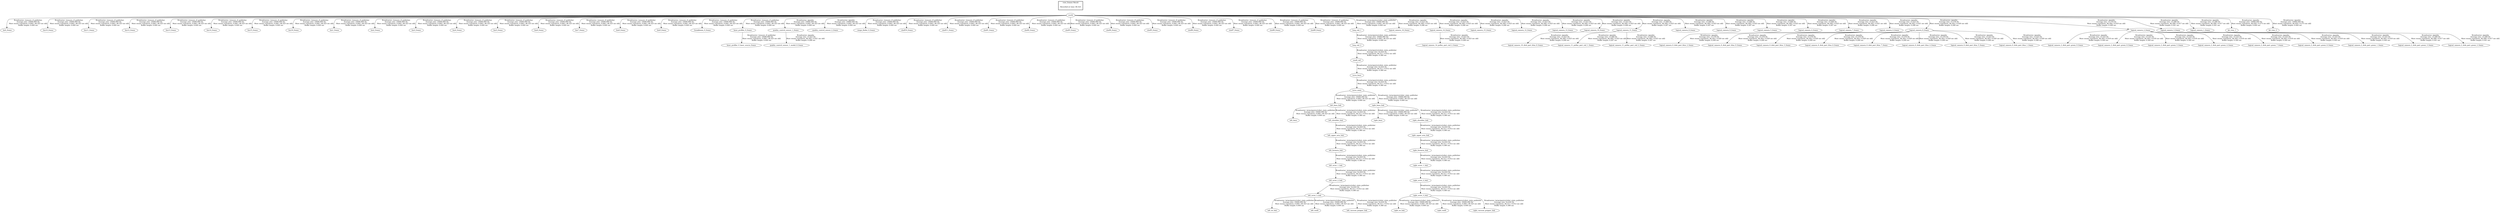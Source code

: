 digraph G {
"world" -> "belt_frame"[label="Broadcaster: /sensors_tf_publisher\nAverage rate: 10000.000 Hz\nMost recent transform: 0.000 ( 46.323 sec old)\nBuffer length: 0.000 sec\n"];
"world" -> "bin10_frame"[label="Broadcaster: /sensors_tf_publisher\nAverage rate: 10000.000 Hz\nMost recent transform: 0.000 ( 46.323 sec old)\nBuffer length: 0.000 sec\n"];
"world" -> "bin11_frame"[label="Broadcaster: /sensors_tf_publisher\nAverage rate: 10000.000 Hz\nMost recent transform: 0.000 ( 46.323 sec old)\nBuffer length: 0.000 sec\n"];
"world" -> "bin12_frame"[label="Broadcaster: /sensors_tf_publisher\nAverage rate: 10000.000 Hz\nMost recent transform: 0.000 ( 46.323 sec old)\nBuffer length: 0.000 sec\n"];
"world" -> "bin13_frame"[label="Broadcaster: /sensors_tf_publisher\nAverage rate: 10000.000 Hz\nMost recent transform: 0.000 ( 46.323 sec old)\nBuffer length: 0.000 sec\n"];
"world" -> "bin14_frame"[label="Broadcaster: /sensors_tf_publisher\nAverage rate: 10000.000 Hz\nMost recent transform: 0.000 ( 46.323 sec old)\nBuffer length: 0.000 sec\n"];
"world" -> "bin15_frame"[label="Broadcaster: /sensors_tf_publisher\nAverage rate: 10000.000 Hz\nMost recent transform: 0.000 ( 46.323 sec old)\nBuffer length: 0.000 sec\n"];
"world" -> "bin16_frame"[label="Broadcaster: /sensors_tf_publisher\nAverage rate: 10000.000 Hz\nMost recent transform: 0.000 ( 46.323 sec old)\nBuffer length: 0.000 sec\n"];
"world" -> "bin1_frame"[label="Broadcaster: /sensors_tf_publisher\nAverage rate: 10000.000 Hz\nMost recent transform: 0.000 ( 46.323 sec old)\nBuffer length: 0.000 sec\n"];
"world" -> "bin2_frame"[label="Broadcaster: /sensors_tf_publisher\nAverage rate: 10000.000 Hz\nMost recent transform: 0.000 ( 46.323 sec old)\nBuffer length: 0.000 sec\n"];
"world" -> "bin3_frame"[label="Broadcaster: /sensors_tf_publisher\nAverage rate: 10000.000 Hz\nMost recent transform: 0.000 ( 46.323 sec old)\nBuffer length: 0.000 sec\n"];
"world" -> "bin4_frame"[label="Broadcaster: /sensors_tf_publisher\nAverage rate: 10000.000 Hz\nMost recent transform: 0.000 ( 46.323 sec old)\nBuffer length: 0.000 sec\n"];
"world" -> "bin5_frame"[label="Broadcaster: /sensors_tf_publisher\nAverage rate: 10000.000 Hz\nMost recent transform: 0.000 ( 46.323 sec old)\nBuffer length: 0.000 sec\n"];
"world" -> "bin6_frame"[label="Broadcaster: /sensors_tf_publisher\nAverage rate: 10000.000 Hz\nMost recent transform: 0.000 ( 46.323 sec old)\nBuffer length: 0.000 sec\n"];
"world" -> "bin7_frame"[label="Broadcaster: /sensors_tf_publisher\nAverage rate: 10000.000 Hz\nMost recent transform: 0.000 ( 46.323 sec old)\nBuffer length: 0.000 sec\n"];
"world" -> "bin8_frame"[label="Broadcaster: /sensors_tf_publisher\nAverage rate: 10000.000 Hz\nMost recent transform: 0.000 ( 46.323 sec old)\nBuffer length: 0.000 sec\n"];
"world" -> "bin9_frame"[label="Broadcaster: /sensors_tf_publisher\nAverage rate: 10000.000 Hz\nMost recent transform: 0.000 ( 46.323 sec old)\nBuffer length: 0.000 sec\n"];
"world" -> "breakbeam_0_frame"[label="Broadcaster: /sensors_tf_publisher\nAverage rate: 10000.000 Hz\nMost recent transform: 0.000 ( 46.323 sec old)\nBuffer length: 0.000 sec\n"];
"world" -> "laser_profiler_0_frame"[label="Broadcaster: /sensors_tf_publisher\nAverage rate: 10000.000 Hz\nMost recent transform: 0.000 ( 46.323 sec old)\nBuffer length: 0.000 sec\n"];
"laser_profiler_0_frame" -> "laser_profiler_0_laser_source_frame"[label="Broadcaster: /sensors_tf_publisher\nAverage rate: 10000.000 Hz\nMost recent transform: 0.000 ( 46.323 sec old)\nBuffer length: 0.000 sec\n"];
"world" -> "quality_control_sensor_1_frame"[label="Broadcaster: /gazebo\nAverage rate: 10000.000 Hz\nMost recent transform: 0.000 ( 46.323 sec old)\nBuffer length: 0.000 sec\n"];
"world" -> "quality_control_sensor_2_frame"[label="Broadcaster: /gazebo\nAverage rate: 10000.000 Hz\nMost recent transform: 0.000 ( 46.323 sec old)\nBuffer length: 0.000 sec\n"];
"world" -> "range_finder_0_frame"[label="Broadcaster: /sensors_tf_publisher\nAverage rate: 10000.000 Hz\nMost recent transform: 0.000 ( 46.323 sec old)\nBuffer length: 0.000 sec\n"];
"world" -> "shelf10_frame"[label="Broadcaster: /sensors_tf_publisher\nAverage rate: 10000.000 Hz\nMost recent transform: 0.000 ( 46.323 sec old)\nBuffer length: 0.000 sec\n"];
"world" -> "shelf11_frame"[label="Broadcaster: /sensors_tf_publisher\nAverage rate: 10000.000 Hz\nMost recent transform: 0.000 ( 46.323 sec old)\nBuffer length: 0.000 sec\n"];
"world" -> "shelf1_frame"[label="Broadcaster: /sensors_tf_publisher\nAverage rate: 10000.000 Hz\nMost recent transform: 0.000 ( 46.323 sec old)\nBuffer length: 0.000 sec\n"];
"world" -> "shelf2_frame"[label="Broadcaster: /sensors_tf_publisher\nAverage rate: 10000.000 Hz\nMost recent transform: 0.000 ( 46.323 sec old)\nBuffer length: 0.000 sec\n"];
"world" -> "shelf3_frame"[label="Broadcaster: /sensors_tf_publisher\nAverage rate: 10000.000 Hz\nMost recent transform: 0.000 ( 46.323 sec old)\nBuffer length: 0.000 sec\n"];
"world" -> "shelf4_frame"[label="Broadcaster: /sensors_tf_publisher\nAverage rate: 10000.000 Hz\nMost recent transform: 0.000 ( 46.323 sec old)\nBuffer length: 0.000 sec\n"];
"world" -> "shelf5_frame"[label="Broadcaster: /sensors_tf_publisher\nAverage rate: 10000.000 Hz\nMost recent transform: 0.000 ( 46.323 sec old)\nBuffer length: 0.000 sec\n"];
"world" -> "shelf6_frame"[label="Broadcaster: /sensors_tf_publisher\nAverage rate: 10000.000 Hz\nMost recent transform: 0.000 ( 46.323 sec old)\nBuffer length: 0.000 sec\n"];
"world" -> "shelf7_frame"[label="Broadcaster: /sensors_tf_publisher\nAverage rate: 10000.000 Hz\nMost recent transform: 0.000 ( 46.323 sec old)\nBuffer length: 0.000 sec\n"];
"world" -> "shelf8_frame"[label="Broadcaster: /sensors_tf_publisher\nAverage rate: 10000.000 Hz\nMost recent transform: 0.000 ( 46.323 sec old)\nBuffer length: 0.000 sec\n"];
"world" -> "shelf9_frame"[label="Broadcaster: /sensors_tf_publisher\nAverage rate: 10000.000 Hz\nMost recent transform: 0.000 ( 46.323 sec old)\nBuffer length: 0.000 sec\n"];
"torso_main" -> "left_base_link"[label="Broadcaster: /ariac/gantry/robot_state_publisher\nAverage rate: 10000.000 Hz\nMost recent transform: 0.000 ( 46.323 sec old)\nBuffer length: 0.000 sec\n"];
"torso_base" -> "torso_main"[label="Broadcaster: /ariac/gantry/robot_state_publisher\nAverage rate: 52.632 Hz\nMost recent transform: 46.311 ( 0.012 sec old)\nBuffer length: 0.380 sec\n"];
"left_base_link" -> "left_base"[label="Broadcaster: /ariac/gantry/robot_state_publisher\nAverage rate: 10000.000 Hz\nMost recent transform: 0.000 ( 46.323 sec old)\nBuffer length: 0.000 sec\n"];
"left_wrist_3_link" -> "left_ee_link"[label="Broadcaster: /ariac/gantry/robot_state_publisher\nAverage rate: 10000.000 Hz\nMost recent transform: 0.000 ( 46.323 sec old)\nBuffer length: 0.000 sec\n"];
"left_wrist_2_link" -> "left_wrist_3_link"[label="Broadcaster: /ariac/gantry/robot_state_publisher\nAverage rate: 52.632 Hz\nMost recent transform: 46.311 ( 0.012 sec old)\nBuffer length: 0.380 sec\n"];
"left_wrist_3_link" -> "left_tool0"[label="Broadcaster: /ariac/gantry/robot_state_publisher\nAverage rate: 10000.000 Hz\nMost recent transform: 0.000 ( 46.323 sec old)\nBuffer length: 0.000 sec\n"];
"world" -> "long_rail_1"[label="Broadcaster: /ariac/gantry/robot_state_publisher\nAverage rate: 10000.000 Hz\nMost recent transform: 0.000 ( 46.323 sec old)\nBuffer length: 0.000 sec\n"];
"long_rail_1" -> "long_rail_2"[label="Broadcaster: /ariac/gantry/robot_state_publisher\nAverage rate: 10000.000 Hz\nMost recent transform: 0.000 ( 46.323 sec old)\nBuffer length: 0.000 sec\n"];
"torso_main" -> "right_base_link"[label="Broadcaster: /ariac/gantry/robot_state_publisher\nAverage rate: 10000.000 Hz\nMost recent transform: 0.000 ( 46.323 sec old)\nBuffer length: 0.000 sec\n"];
"right_base_link" -> "right_base"[label="Broadcaster: /ariac/gantry/robot_state_publisher\nAverage rate: 10000.000 Hz\nMost recent transform: 0.000 ( 46.323 sec old)\nBuffer length: 0.000 sec\n"];
"right_wrist_3_link" -> "right_ee_link"[label="Broadcaster: /ariac/gantry/robot_state_publisher\nAverage rate: 10000.000 Hz\nMost recent transform: 0.000 ( 46.323 sec old)\nBuffer length: 0.000 sec\n"];
"right_wrist_2_link" -> "right_wrist_3_link"[label="Broadcaster: /ariac/gantry/robot_state_publisher\nAverage rate: 52.632 Hz\nMost recent transform: 46.311 ( 0.012 sec old)\nBuffer length: 0.380 sec\n"];
"right_wrist_3_link" -> "right_tool0"[label="Broadcaster: /ariac/gantry/robot_state_publisher\nAverage rate: 10000.000 Hz\nMost recent transform: 0.000 ( 46.323 sec old)\nBuffer length: 0.000 sec\n"];
"left_upper_arm_link" -> "left_forearm_link"[label="Broadcaster: /ariac/gantry/robot_state_publisher\nAverage rate: 52.632 Hz\nMost recent transform: 46.311 ( 0.012 sec old)\nBuffer length: 0.380 sec\n"];
"left_shoulder_link" -> "left_upper_arm_link"[label="Broadcaster: /ariac/gantry/robot_state_publisher\nAverage rate: 52.632 Hz\nMost recent transform: 46.311 ( 0.012 sec old)\nBuffer length: 0.380 sec\n"];
"left_base_link" -> "left_shoulder_link"[label="Broadcaster: /ariac/gantry/robot_state_publisher\nAverage rate: 52.632 Hz\nMost recent transform: 46.311 ( 0.012 sec old)\nBuffer length: 0.380 sec\n"];
"left_wrist_3_link" -> "left_vacuum_gripper_link"[label="Broadcaster: /ariac/gantry/robot_state_publisher\nAverage rate: 52.632 Hz\nMost recent transform: 46.311 ( 0.012 sec old)\nBuffer length: 0.380 sec\n"];
"left_forearm_link" -> "left_wrist_1_link"[label="Broadcaster: /ariac/gantry/robot_state_publisher\nAverage rate: 52.632 Hz\nMost recent transform: 46.311 ( 0.012 sec old)\nBuffer length: 0.380 sec\n"];
"left_wrist_1_link" -> "left_wrist_2_link"[label="Broadcaster: /ariac/gantry/robot_state_publisher\nAverage rate: 52.632 Hz\nMost recent transform: 46.311 ( 0.012 sec old)\nBuffer length: 0.380 sec\n"];
"right_upper_arm_link" -> "right_forearm_link"[label="Broadcaster: /ariac/gantry/robot_state_publisher\nAverage rate: 52.632 Hz\nMost recent transform: 46.311 ( 0.012 sec old)\nBuffer length: 0.380 sec\n"];
"right_shoulder_link" -> "right_upper_arm_link"[label="Broadcaster: /ariac/gantry/robot_state_publisher\nAverage rate: 52.632 Hz\nMost recent transform: 46.311 ( 0.012 sec old)\nBuffer length: 0.380 sec\n"];
"right_base_link" -> "right_shoulder_link"[label="Broadcaster: /ariac/gantry/robot_state_publisher\nAverage rate: 52.632 Hz\nMost recent transform: 46.311 ( 0.012 sec old)\nBuffer length: 0.380 sec\n"];
"right_wrist_3_link" -> "right_vacuum_gripper_link"[label="Broadcaster: /ariac/gantry/robot_state_publisher\nAverage rate: 52.632 Hz\nMost recent transform: 46.311 ( 0.012 sec old)\nBuffer length: 0.380 sec\n"];
"right_forearm_link" -> "right_wrist_1_link"[label="Broadcaster: /ariac/gantry/robot_state_publisher\nAverage rate: 52.632 Hz\nMost recent transform: 46.311 ( 0.012 sec old)\nBuffer length: 0.380 sec\n"];
"right_wrist_1_link" -> "right_wrist_2_link"[label="Broadcaster: /ariac/gantry/robot_state_publisher\nAverage rate: 52.632 Hz\nMost recent transform: 46.311 ( 0.012 sec old)\nBuffer length: 0.380 sec\n"];
"long_rail_2" -> "small_rail"[label="Broadcaster: /ariac/gantry/robot_state_publisher\nAverage rate: 52.632 Hz\nMost recent transform: 46.311 ( 0.012 sec old)\nBuffer length: 0.380 sec\n"];
"small_rail" -> "torso_base"[label="Broadcaster: /ariac/gantry/robot_state_publisher\nAverage rate: 52.632 Hz\nMost recent transform: 46.311 ( 0.012 sec old)\nBuffer length: 0.380 sec\n"];
"world" -> "logical_camera_16_frame"[label="Broadcaster: /gazebo\nAverage rate: 13.423 Hz\nMost recent transform: 46.300 ( 0.023 sec old)\nBuffer length: 0.298 sec\n"];
"world" -> "logical_camera_14_frame"[label="Broadcaster: /gazebo\nAverage rate: 13.423 Hz\nMost recent transform: 46.300 ( 0.023 sec old)\nBuffer length: 0.298 sec\n"];
"logical_camera_14_frame" -> "logical_camera_14_pulley_part_red_2_frame"[label="Broadcaster: /gazebo\nAverage rate: 13.423 Hz\nMost recent transform: 46.300 ( 0.023 sec old)\nBuffer length: 0.298 sec\n"];
"world" -> "logical_camera_15_frame"[label="Broadcaster: /gazebo\nAverage rate: 13.423 Hz\nMost recent transform: 46.300 ( 0.023 sec old)\nBuffer length: 0.298 sec\n"];
"world" -> "logical_camera_12_frame"[label="Broadcaster: /gazebo\nAverage rate: 13.423 Hz\nMost recent transform: 46.300 ( 0.023 sec old)\nBuffer length: 0.298 sec\n"];
"world" -> "logical_camera_13_frame"[label="Broadcaster: /gazebo\nAverage rate: 13.423 Hz\nMost recent transform: 46.300 ( 0.023 sec old)\nBuffer length: 0.298 sec\n"];
"world" -> "logical_camera_10_frame"[label="Broadcaster: /gazebo\nAverage rate: 13.423 Hz\nMost recent transform: 46.300 ( 0.023 sec old)\nBuffer length: 0.298 sec\n"];
"logical_camera_10_frame" -> "logical_camera_10_disk_part_blue_8_frame"[label="Broadcaster: /gazebo\nAverage rate: 13.423 Hz\nMost recent transform: 46.300 ( 0.023 sec old)\nBuffer length: 0.298 sec\n"];
"world" -> "logical_camera_11_frame"[label="Broadcaster: /gazebo\nAverage rate: 13.468 Hz\nMost recent transform: 46.300 ( 0.023 sec old)\nBuffer length: 0.297 sec\n"];
"logical_camera_11_frame" -> "logical_camera_11_pulley_part_red_1_frame"[label="Broadcaster: /gazebo\nAverage rate: 13.468 Hz\nMost recent transform: 46.300 ( 0.023 sec old)\nBuffer length: 0.297 sec\n"];
"logical_camera_11_frame" -> "logical_camera_11_pulley_part_red_2_frame"[label="Broadcaster: /gazebo\nAverage rate: 13.468 Hz\nMost recent transform: 46.300 ( 0.023 sec old)\nBuffer length: 0.297 sec\n"];
"world" -> "logical_camera_8_frame"[label="Broadcaster: /gazebo\nAverage rate: 13.468 Hz\nMost recent transform: 46.300 ( 0.023 sec old)\nBuffer length: 0.297 sec\n"];
"world" -> "logical_camera_9_frame"[label="Broadcaster: /gazebo\nAverage rate: 13.468 Hz\nMost recent transform: 46.300 ( 0.023 sec old)\nBuffer length: 0.297 sec\n"];
"world" -> "logical_camera_5_frame"[label="Broadcaster: /gazebo\nAverage rate: 13.468 Hz\nMost recent transform: 46.300 ( 0.023 sec old)\nBuffer length: 0.297 sec\n"];
"world" -> "logical_camera_4_frame"[label="Broadcaster: /gazebo\nAverage rate: 13.468 Hz\nMost recent transform: 46.300 ( 0.023 sec old)\nBuffer length: 0.297 sec\n"];
"quality_control_sensor_1_frame" -> "quality_control_sensor_1_model_8_frame"[label="Broadcaster: /gazebo\nAverage rate: 13.423 Hz\nMost recent transform: 46.302 ( 0.021 sec old)\nBuffer length: 0.298 sec\n"];
"world" -> "logical_camera_7_frame"[label="Broadcaster: /gazebo\nAverage rate: 13.423 Hz\nMost recent transform: 46.302 ( 0.021 sec old)\nBuffer length: 0.298 sec\n"];
"world" -> "logical_camera_0_frame"[label="Broadcaster: /gazebo\nAverage rate: 13.423 Hz\nMost recent transform: 46.302 ( 0.021 sec old)\nBuffer length: 0.298 sec\n"];
"world" -> "logical_camera_6_frame"[label="Broadcaster: /gazebo\nAverage rate: 13.378 Hz\nMost recent transform: 46.303 ( 0.020 sec old)\nBuffer length: 0.299 sec\n"];
"logical_camera_6_frame" -> "logical_camera_6_disk_part_blue_2_frame"[label="Broadcaster: /gazebo\nAverage rate: 13.378 Hz\nMost recent transform: 46.303 ( 0.020 sec old)\nBuffer length: 0.299 sec\n"];
"logical_camera_6_frame" -> "logical_camera_6_disk_part_blue_9_frame"[label="Broadcaster: /gazebo\nAverage rate: 13.378 Hz\nMost recent transform: 46.303 ( 0.020 sec old)\nBuffer length: 0.299 sec\n"];
"logical_camera_6_frame" -> "logical_camera_6_disk_part_blue_3_frame"[label="Broadcaster: /gazebo\nAverage rate: 13.378 Hz\nMost recent transform: 46.303 ( 0.020 sec old)\nBuffer length: 0.299 sec\n"];
"logical_camera_6_frame" -> "logical_camera_6_disk_part_blue_6_frame"[label="Broadcaster: /gazebo\nAverage rate: 13.378 Hz\nMost recent transform: 46.303 ( 0.020 sec old)\nBuffer length: 0.299 sec\n"];
"logical_camera_6_frame" -> "logical_camera_6_disk_part_blue_7_frame"[label="Broadcaster: /gazebo\nAverage rate: 13.378 Hz\nMost recent transform: 46.303 ( 0.020 sec old)\nBuffer length: 0.299 sec\n"];
"logical_camera_6_frame" -> "logical_camera_6_disk_part_blue_4_frame"[label="Broadcaster: /gazebo\nAverage rate: 13.378 Hz\nMost recent transform: 46.303 ( 0.020 sec old)\nBuffer length: 0.299 sec\n"];
"logical_camera_6_frame" -> "logical_camera_6_disk_part_blue_5_frame"[label="Broadcaster: /gazebo\nAverage rate: 13.423 Hz\nMost recent transform: 46.303 ( 0.020 sec old)\nBuffer length: 0.298 sec\n"];
"logical_camera_6_frame" -> "logical_camera_6_disk_part_blue_1_frame"[label="Broadcaster: /gazebo\nAverage rate: 13.423 Hz\nMost recent transform: 46.303 ( 0.020 sec old)\nBuffer length: 0.298 sec\n"];
"world" -> "logical_camera_2_frame"[label="Broadcaster: /gazebo\nAverage rate: 13.378 Hz\nMost recent transform: 46.304 ( 0.019 sec old)\nBuffer length: 0.299 sec\n"];
"logical_camera_2_frame" -> "logical_camera_2_disk_part_green_9_frame"[label="Broadcaster: /gazebo\nAverage rate: 13.333 Hz\nMost recent transform: 46.305 ( 0.018 sec old)\nBuffer length: 0.300 sec\n"];
"logical_camera_2_frame" -> "logical_camera_2_disk_part_green_8_frame"[label="Broadcaster: /gazebo\nAverage rate: 13.333 Hz\nMost recent transform: 46.305 ( 0.018 sec old)\nBuffer length: 0.300 sec\n"];
"logical_camera_2_frame" -> "logical_camera_2_disk_part_green_5_frame"[label="Broadcaster: /gazebo\nAverage rate: 13.333 Hz\nMost recent transform: 46.305 ( 0.018 sec old)\nBuffer length: 0.300 sec\n"];
"logical_camera_2_frame" -> "logical_camera_2_disk_part_green_4_frame"[label="Broadcaster: /gazebo\nAverage rate: 13.333 Hz\nMost recent transform: 46.305 ( 0.018 sec old)\nBuffer length: 0.300 sec\n"];
"logical_camera_2_frame" -> "logical_camera_2_disk_part_green_7_frame"[label="Broadcaster: /gazebo\nAverage rate: 13.333 Hz\nMost recent transform: 46.305 ( 0.018 sec old)\nBuffer length: 0.300 sec\n"];
"logical_camera_2_frame" -> "logical_camera_2_disk_part_green_6_frame"[label="Broadcaster: /gazebo\nAverage rate: 13.333 Hz\nMost recent transform: 46.305 ( 0.018 sec old)\nBuffer length: 0.300 sec\n"];
"logical_camera_2_frame" -> "logical_camera_2_disk_part_green_1_frame"[label="Broadcaster: /gazebo\nAverage rate: 13.333 Hz\nMost recent transform: 46.305 ( 0.018 sec old)\nBuffer length: 0.300 sec\n"];
"logical_camera_2_frame" -> "logical_camera_2_disk_part_green_3_frame"[label="Broadcaster: /gazebo\nAverage rate: 13.289 Hz\nMost recent transform: 46.306 ( 0.017 sec old)\nBuffer length: 0.301 sec\n"];
"logical_camera_2_frame" -> "logical_camera_2_disk_part_green_2_frame"[label="Broadcaster: /gazebo\nAverage rate: 13.289 Hz\nMost recent transform: 46.306 ( 0.017 sec old)\nBuffer length: 0.301 sec\n"];
"world" -> "logical_camera_3_frame"[label="Broadcaster: /gazebo\nAverage rate: 13.289 Hz\nMost recent transform: 46.306 ( 0.017 sec old)\nBuffer length: 0.301 sec\n"];
"world" -> "logical_camera_1_frame"[label="Broadcaster: /gazebo\nAverage rate: 13.289 Hz\nMost recent transform: 46.306 ( 0.017 sec old)\nBuffer length: 0.301 sec\n"];
"world" -> "kit_tray_1"[label="Broadcaster: /gazebo\nAverage rate: 10000.000 Hz\nMost recent transform: 46.050 ( 0.273 sec old)\nBuffer length: 0.000 sec\n"];
"world" -> "kit_tray_2"[label="Broadcaster: /gazebo\nAverage rate: 10000.000 Hz\nMost recent transform: 46.050 ( 0.273 sec old)\nBuffer length: 0.000 sec\n"];
edge [style=invis];
 subgraph cluster_legend { style=bold; color=black; label ="view_frames Result";
"Recorded at time: 46.323"[ shape=plaintext ] ;
 }->"world";
}
